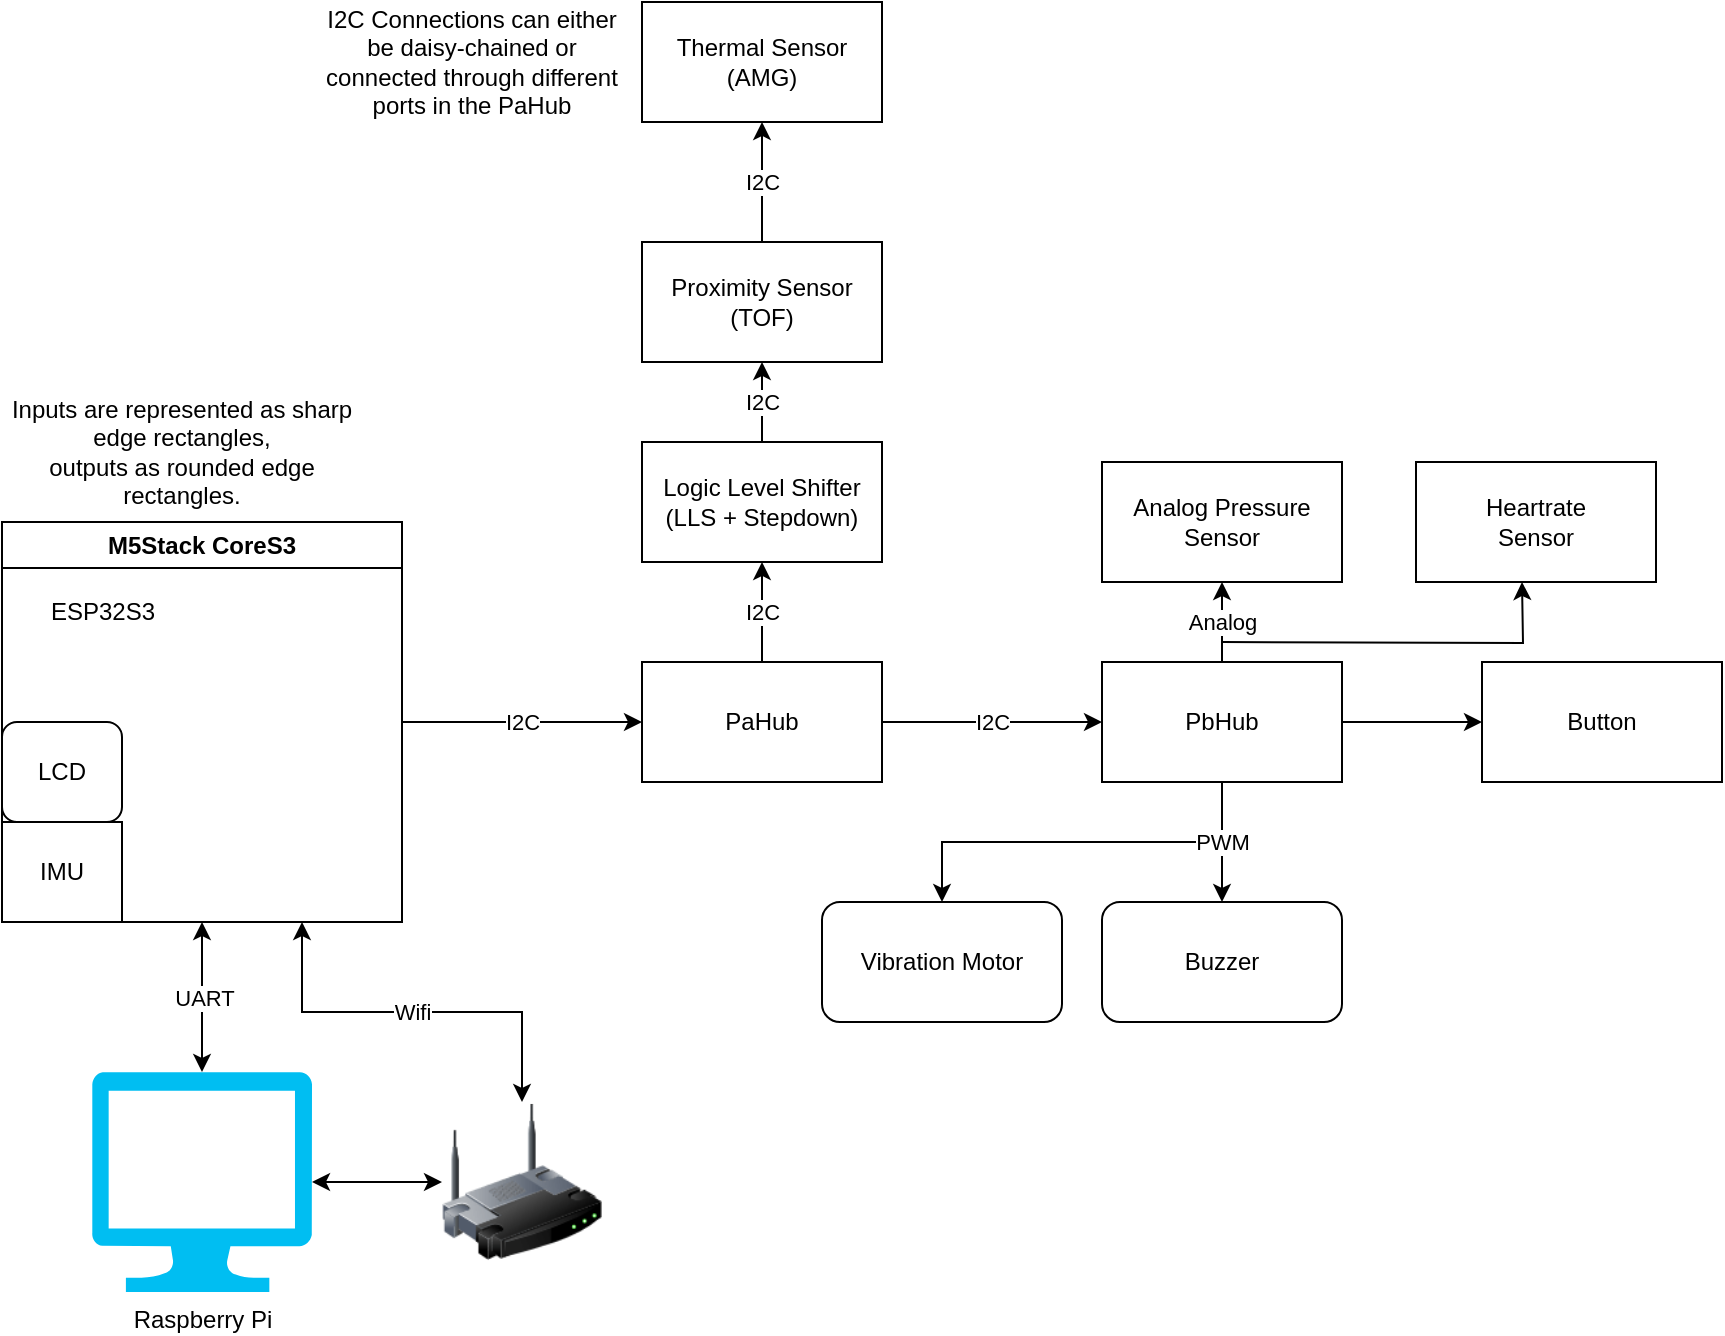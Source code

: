 <mxfile version="24.2.1" type="device">
  <diagram name="Page-1" id="L8j-c3YBWOeJJrME1N-z">
    <mxGraphModel dx="1364" dy="766" grid="1" gridSize="10" guides="1" tooltips="1" connect="1" arrows="1" fold="1" page="1" pageScale="1" pageWidth="827" pageHeight="1169" math="0" shadow="0">
      <root>
        <mxCell id="0" />
        <mxCell id="1" parent="0" />
        <mxCell id="5uGWzuY_lre10eIsBFzZ-10" value="Wifi" style="edgeStyle=orthogonalEdgeStyle;rounded=0;orthogonalLoop=1;jettySize=auto;html=1;exitX=0.75;exitY=1;exitDx=0;exitDy=0;entryX=0.5;entryY=0;entryDx=0;entryDy=0;endArrow=classic;endFill=1;startArrow=classic;startFill=1;" edge="1" parent="1" source="5uGWzuY_lre10eIsBFzZ-1" target="5uGWzuY_lre10eIsBFzZ-8">
          <mxGeometry relative="1" as="geometry" />
        </mxCell>
        <mxCell id="5uGWzuY_lre10eIsBFzZ-12" value="I2C" style="edgeStyle=orthogonalEdgeStyle;rounded=0;orthogonalLoop=1;jettySize=auto;html=1;exitX=1;exitY=0.5;exitDx=0;exitDy=0;entryX=0;entryY=0.5;entryDx=0;entryDy=0;" edge="1" parent="1" source="5uGWzuY_lre10eIsBFzZ-1" target="5uGWzuY_lre10eIsBFzZ-11">
          <mxGeometry relative="1" as="geometry" />
        </mxCell>
        <mxCell id="5uGWzuY_lre10eIsBFzZ-1" value="M5Stack CoreS3" style="swimlane;whiteSpace=wrap;html=1;" vertex="1" parent="1">
          <mxGeometry x="120" y="280" width="200" height="200" as="geometry" />
        </mxCell>
        <mxCell id="5uGWzuY_lre10eIsBFzZ-2" value="ESP32S3" style="text;html=1;align=center;verticalAlign=middle;resizable=0;points=[];autosize=1;strokeColor=none;fillColor=none;" vertex="1" parent="5uGWzuY_lre10eIsBFzZ-1">
          <mxGeometry x="10" y="30" width="80" height="30" as="geometry" />
        </mxCell>
        <mxCell id="5uGWzuY_lre10eIsBFzZ-4" value="IMU" style="rounded=0;whiteSpace=wrap;html=1;" vertex="1" parent="5uGWzuY_lre10eIsBFzZ-1">
          <mxGeometry y="150" width="60" height="50" as="geometry" />
        </mxCell>
        <mxCell id="5uGWzuY_lre10eIsBFzZ-5" value="LCD" style="rounded=1;whiteSpace=wrap;html=1;" vertex="1" parent="5uGWzuY_lre10eIsBFzZ-1">
          <mxGeometry y="100" width="60" height="50" as="geometry" />
        </mxCell>
        <mxCell id="5uGWzuY_lre10eIsBFzZ-6" value="Raspberry Pi" style="verticalLabelPosition=bottom;html=1;verticalAlign=top;align=center;strokeColor=none;fillColor=#00BEF2;shape=mxgraph.azure.computer;pointerEvents=1;" vertex="1" parent="1">
          <mxGeometry x="165" y="555" width="110" height="110" as="geometry" />
        </mxCell>
        <mxCell id="5uGWzuY_lre10eIsBFzZ-7" value="UART" style="edgeStyle=orthogonalEdgeStyle;rounded=0;orthogonalLoop=1;jettySize=auto;html=1;exitX=0.5;exitY=1;exitDx=0;exitDy=0;startArrow=classic;startFill=1;" edge="1" parent="1" source="5uGWzuY_lre10eIsBFzZ-1">
          <mxGeometry relative="1" as="geometry">
            <mxPoint x="220" y="555" as="targetPoint" />
          </mxGeometry>
        </mxCell>
        <mxCell id="5uGWzuY_lre10eIsBFzZ-9" value="" style="edgeStyle=orthogonalEdgeStyle;rounded=0;orthogonalLoop=1;jettySize=auto;html=1;startArrow=classic;startFill=1;" edge="1" parent="1" source="5uGWzuY_lre10eIsBFzZ-8" target="5uGWzuY_lre10eIsBFzZ-6">
          <mxGeometry relative="1" as="geometry" />
        </mxCell>
        <mxCell id="5uGWzuY_lre10eIsBFzZ-8" value="" style="image;html=1;image=img/lib/clip_art/networking/Wireless_Router_128x128.png" vertex="1" parent="1">
          <mxGeometry x="340" y="570" width="80" height="80" as="geometry" />
        </mxCell>
        <mxCell id="5uGWzuY_lre10eIsBFzZ-14" value="I2C" style="edgeStyle=orthogonalEdgeStyle;rounded=0;orthogonalLoop=1;jettySize=auto;html=1;" edge="1" parent="1" source="5uGWzuY_lre10eIsBFzZ-11" target="5uGWzuY_lre10eIsBFzZ-13">
          <mxGeometry relative="1" as="geometry" />
        </mxCell>
        <mxCell id="5uGWzuY_lre10eIsBFzZ-21" value="I2C" style="edgeStyle=orthogonalEdgeStyle;rounded=0;orthogonalLoop=1;jettySize=auto;html=1;entryX=0.5;entryY=1;entryDx=0;entryDy=0;" edge="1" parent="1" source="5uGWzuY_lre10eIsBFzZ-11" target="5uGWzuY_lre10eIsBFzZ-20">
          <mxGeometry relative="1" as="geometry" />
        </mxCell>
        <mxCell id="5uGWzuY_lre10eIsBFzZ-11" value="PaHub" style="rounded=0;whiteSpace=wrap;html=1;" vertex="1" parent="1">
          <mxGeometry x="440" y="350" width="120" height="60" as="geometry" />
        </mxCell>
        <mxCell id="5uGWzuY_lre10eIsBFzZ-26" style="edgeStyle=orthogonalEdgeStyle;rounded=0;orthogonalLoop=1;jettySize=auto;html=1;exitX=0.5;exitY=1;exitDx=0;exitDy=0;entryX=0.5;entryY=0;entryDx=0;entryDy=0;" edge="1" parent="1" source="5uGWzuY_lre10eIsBFzZ-13" target="5uGWzuY_lre10eIsBFzZ-25">
          <mxGeometry relative="1" as="geometry" />
        </mxCell>
        <mxCell id="5uGWzuY_lre10eIsBFzZ-27" value="PWM" style="edgeStyle=orthogonalEdgeStyle;rounded=0;orthogonalLoop=1;jettySize=auto;html=1;exitX=0.5;exitY=1;exitDx=0;exitDy=0;entryX=0.5;entryY=0;entryDx=0;entryDy=0;" edge="1" parent="1" source="5uGWzuY_lre10eIsBFzZ-13" target="5uGWzuY_lre10eIsBFzZ-24">
          <mxGeometry relative="1" as="geometry" />
        </mxCell>
        <mxCell id="5uGWzuY_lre10eIsBFzZ-28" value="Analog" style="edgeStyle=orthogonalEdgeStyle;rounded=0;orthogonalLoop=1;jettySize=auto;html=1;" edge="1" parent="1" source="5uGWzuY_lre10eIsBFzZ-13" target="5uGWzuY_lre10eIsBFzZ-29">
          <mxGeometry relative="1" as="geometry">
            <mxPoint x="730" y="280" as="targetPoint" />
            <Array as="points">
              <mxPoint x="730" y="330" />
              <mxPoint x="730" y="330" />
            </Array>
          </mxGeometry>
        </mxCell>
        <mxCell id="5uGWzuY_lre10eIsBFzZ-30" style="edgeStyle=orthogonalEdgeStyle;rounded=0;orthogonalLoop=1;jettySize=auto;html=1;exitX=1;exitY=0.5;exitDx=0;exitDy=0;" edge="1" parent="1" source="5uGWzuY_lre10eIsBFzZ-13" target="5uGWzuY_lre10eIsBFzZ-31">
          <mxGeometry relative="1" as="geometry">
            <mxPoint x="850" y="380" as="targetPoint" />
          </mxGeometry>
        </mxCell>
        <mxCell id="5uGWzuY_lre10eIsBFzZ-34" style="edgeStyle=orthogonalEdgeStyle;rounded=0;orthogonalLoop=1;jettySize=auto;html=1;exitX=0.5;exitY=0;exitDx=0;exitDy=0;" edge="1" parent="1">
          <mxGeometry relative="1" as="geometry">
            <mxPoint x="880" y="310" as="targetPoint" />
            <mxPoint x="730" y="340" as="sourcePoint" />
          </mxGeometry>
        </mxCell>
        <mxCell id="5uGWzuY_lre10eIsBFzZ-13" value="PbHub" style="rounded=0;whiteSpace=wrap;html=1;" vertex="1" parent="1">
          <mxGeometry x="670" y="350" width="120" height="60" as="geometry" />
        </mxCell>
        <mxCell id="5uGWzuY_lre10eIsBFzZ-18" value="I2C" style="edgeStyle=orthogonalEdgeStyle;rounded=0;orthogonalLoop=1;jettySize=auto;html=1;entryX=0.5;entryY=1;entryDx=0;entryDy=0;" edge="1" parent="1" source="5uGWzuY_lre10eIsBFzZ-15" target="5uGWzuY_lre10eIsBFzZ-17">
          <mxGeometry relative="1" as="geometry" />
        </mxCell>
        <mxCell id="5uGWzuY_lre10eIsBFzZ-15" value="Proximity Sensor&lt;div&gt;(TOF)&lt;/div&gt;" style="rounded=0;whiteSpace=wrap;html=1;" vertex="1" parent="1">
          <mxGeometry x="440" y="140" width="120" height="60" as="geometry" />
        </mxCell>
        <mxCell id="5uGWzuY_lre10eIsBFzZ-17" value="Thermal Sensor&lt;div&gt;(AMG)&lt;/div&gt;" style="rounded=0;whiteSpace=wrap;html=1;" vertex="1" parent="1">
          <mxGeometry x="440" y="20" width="120" height="60" as="geometry" />
        </mxCell>
        <mxCell id="5uGWzuY_lre10eIsBFzZ-19" value="I2C Connections can either be daisy-chained or connected through different ports in the PaHub" style="text;html=1;align=center;verticalAlign=middle;whiteSpace=wrap;rounded=0;" vertex="1" parent="1">
          <mxGeometry x="280" y="35" width="150" height="30" as="geometry" />
        </mxCell>
        <mxCell id="5uGWzuY_lre10eIsBFzZ-22" value="I2C" style="edgeStyle=orthogonalEdgeStyle;rounded=0;orthogonalLoop=1;jettySize=auto;html=1;exitX=0.5;exitY=0;exitDx=0;exitDy=0;entryX=0.5;entryY=1;entryDx=0;entryDy=0;" edge="1" parent="1" source="5uGWzuY_lre10eIsBFzZ-20" target="5uGWzuY_lre10eIsBFzZ-15">
          <mxGeometry relative="1" as="geometry" />
        </mxCell>
        <mxCell id="5uGWzuY_lre10eIsBFzZ-20" value="Logic Level Shifter&lt;div&gt;(LLS + Stepdown)&lt;/div&gt;" style="rounded=0;whiteSpace=wrap;html=1;" vertex="1" parent="1">
          <mxGeometry x="440" y="240" width="120" height="60" as="geometry" />
        </mxCell>
        <mxCell id="5uGWzuY_lre10eIsBFzZ-24" value="Buzzer" style="rounded=1;whiteSpace=wrap;html=1;" vertex="1" parent="1">
          <mxGeometry x="670" y="470" width="120" height="60" as="geometry" />
        </mxCell>
        <mxCell id="5uGWzuY_lre10eIsBFzZ-25" value="Vibration Motor" style="rounded=1;whiteSpace=wrap;html=1;" vertex="1" parent="1">
          <mxGeometry x="530" y="470" width="120" height="60" as="geometry" />
        </mxCell>
        <mxCell id="5uGWzuY_lre10eIsBFzZ-29" value="Analog Pressure Sensor" style="rounded=0;whiteSpace=wrap;html=1;" vertex="1" parent="1">
          <mxGeometry x="670" y="250" width="120" height="60" as="geometry" />
        </mxCell>
        <mxCell id="5uGWzuY_lre10eIsBFzZ-31" value="Button" style="rounded=0;whiteSpace=wrap;html=1;" vertex="1" parent="1">
          <mxGeometry x="860" y="350" width="120" height="60" as="geometry" />
        </mxCell>
        <mxCell id="5uGWzuY_lre10eIsBFzZ-32" value="Inputs are represented as sharp edge rectangles,&lt;div&gt;outputs as rounded edge rectangles.&lt;/div&gt;" style="text;html=1;align=center;verticalAlign=middle;whiteSpace=wrap;rounded=0;" vertex="1" parent="1">
          <mxGeometry x="120" y="230" width="180" height="30" as="geometry" />
        </mxCell>
        <mxCell id="5uGWzuY_lre10eIsBFzZ-35" value="Heartrate&lt;div&gt;Sensor&lt;/div&gt;" style="rounded=0;whiteSpace=wrap;html=1;" vertex="1" parent="1">
          <mxGeometry x="827" y="250" width="120" height="60" as="geometry" />
        </mxCell>
      </root>
    </mxGraphModel>
  </diagram>
</mxfile>
